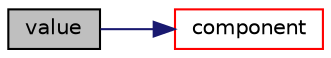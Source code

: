 digraph "value"
{
  bgcolor="transparent";
  edge [fontname="Helvetica",fontsize="10",labelfontname="Helvetica",labelfontsize="10"];
  node [fontname="Helvetica",fontsize="10",shape=record];
  rankdir="LR";
  Node1 [label="value",height=0.2,width=0.4,color="black", fillcolor="grey75", style="filled", fontcolor="black"];
  Node1 -> Node2 [color="midnightblue",fontsize="10",style="solid",fontname="Helvetica"];
  Node2 [label="component",height=0.2,width=0.4,color="red",URL="$a00533.html#aa2511cbd45cf12a51a086c68ef806983",tooltip="Return a component as a dimensioned<cmptType> "];
}
